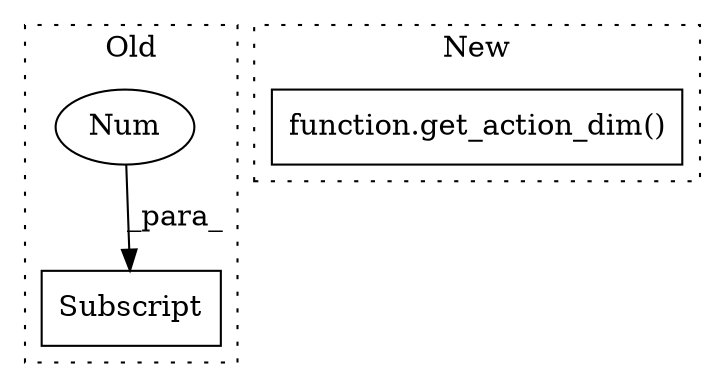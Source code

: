 digraph G {
subgraph cluster0 {
1 [label="Subscript" a="63" s="10613,0" l="26,0" shape="box"];
3 [label="Num" a="76" s="10637" l="1" shape="ellipse"];
label = "Old";
style="dotted";
}
subgraph cluster1 {
2 [label="function.get_action_dim()" a="75" s="10695,10727" l="15,1" shape="box"];
label = "New";
style="dotted";
}
3 -> 1 [label="_para_"];
}